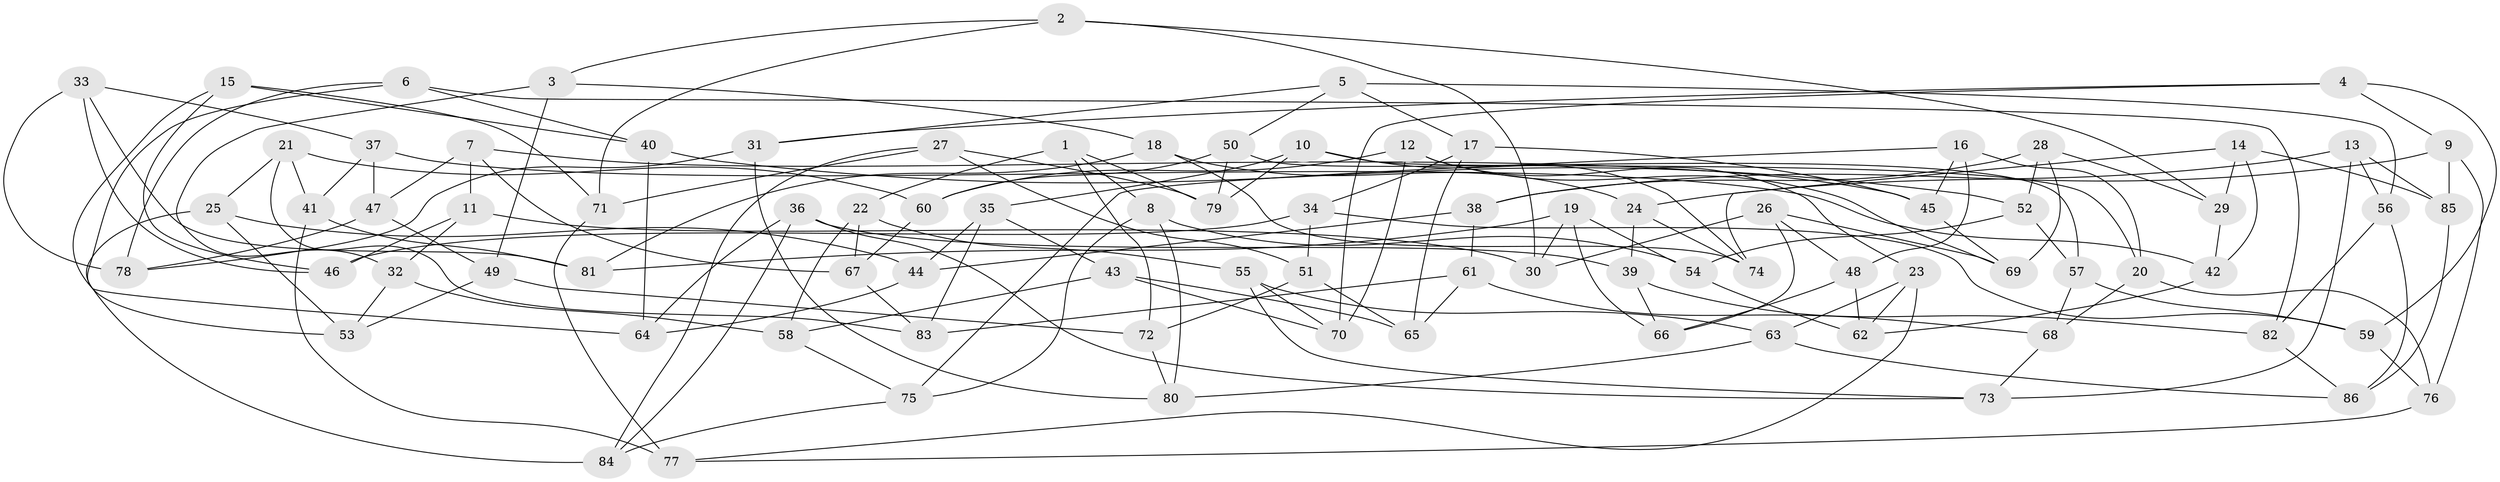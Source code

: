 // coarse degree distribution, {5: 0.16, 6: 0.56, 4: 0.28}
// Generated by graph-tools (version 1.1) at 2025/24/03/03/25 07:24:23]
// undirected, 86 vertices, 172 edges
graph export_dot {
graph [start="1"]
  node [color=gray90,style=filled];
  1;
  2;
  3;
  4;
  5;
  6;
  7;
  8;
  9;
  10;
  11;
  12;
  13;
  14;
  15;
  16;
  17;
  18;
  19;
  20;
  21;
  22;
  23;
  24;
  25;
  26;
  27;
  28;
  29;
  30;
  31;
  32;
  33;
  34;
  35;
  36;
  37;
  38;
  39;
  40;
  41;
  42;
  43;
  44;
  45;
  46;
  47;
  48;
  49;
  50;
  51;
  52;
  53;
  54;
  55;
  56;
  57;
  58;
  59;
  60;
  61;
  62;
  63;
  64;
  65;
  66;
  67;
  68;
  69;
  70;
  71;
  72;
  73;
  74;
  75;
  76;
  77;
  78;
  79;
  80;
  81;
  82;
  83;
  84;
  85;
  86;
  1 -- 79;
  1 -- 8;
  1 -- 72;
  1 -- 22;
  2 -- 29;
  2 -- 30;
  2 -- 71;
  2 -- 3;
  3 -- 49;
  3 -- 32;
  3 -- 18;
  4 -- 59;
  4 -- 70;
  4 -- 31;
  4 -- 9;
  5 -- 31;
  5 -- 17;
  5 -- 56;
  5 -- 50;
  6 -- 53;
  6 -- 40;
  6 -- 82;
  6 -- 78;
  7 -- 47;
  7 -- 67;
  7 -- 45;
  7 -- 11;
  8 -- 54;
  8 -- 75;
  8 -- 80;
  9 -- 76;
  9 -- 38;
  9 -- 85;
  10 -- 74;
  10 -- 79;
  10 -- 35;
  10 -- 20;
  11 -- 30;
  11 -- 46;
  11 -- 32;
  12 -- 70;
  12 -- 23;
  12 -- 69;
  12 -- 60;
  13 -- 85;
  13 -- 24;
  13 -- 56;
  13 -- 73;
  14 -- 74;
  14 -- 85;
  14 -- 42;
  14 -- 29;
  15 -- 64;
  15 -- 46;
  15 -- 40;
  15 -- 71;
  16 -- 45;
  16 -- 75;
  16 -- 48;
  16 -- 20;
  17 -- 65;
  17 -- 34;
  17 -- 45;
  18 -- 74;
  18 -- 81;
  18 -- 24;
  19 -- 81;
  19 -- 30;
  19 -- 66;
  19 -- 54;
  20 -- 76;
  20 -- 68;
  21 -- 41;
  21 -- 83;
  21 -- 60;
  21 -- 25;
  22 -- 67;
  22 -- 55;
  22 -- 58;
  23 -- 77;
  23 -- 62;
  23 -- 63;
  24 -- 74;
  24 -- 39;
  25 -- 84;
  25 -- 53;
  25 -- 44;
  26 -- 48;
  26 -- 69;
  26 -- 30;
  26 -- 66;
  27 -- 71;
  27 -- 79;
  27 -- 51;
  27 -- 84;
  28 -- 69;
  28 -- 29;
  28 -- 38;
  28 -- 52;
  29 -- 42;
  31 -- 78;
  31 -- 80;
  32 -- 53;
  32 -- 58;
  33 -- 81;
  33 -- 37;
  33 -- 78;
  33 -- 46;
  34 -- 51;
  34 -- 46;
  34 -- 59;
  35 -- 44;
  35 -- 43;
  35 -- 83;
  36 -- 64;
  36 -- 39;
  36 -- 84;
  36 -- 73;
  37 -- 47;
  37 -- 41;
  37 -- 42;
  38 -- 61;
  38 -- 44;
  39 -- 66;
  39 -- 82;
  40 -- 64;
  40 -- 52;
  41 -- 81;
  41 -- 77;
  42 -- 62;
  43 -- 65;
  43 -- 70;
  43 -- 58;
  44 -- 64;
  45 -- 69;
  47 -- 49;
  47 -- 78;
  48 -- 66;
  48 -- 62;
  49 -- 72;
  49 -- 53;
  50 -- 60;
  50 -- 57;
  50 -- 79;
  51 -- 72;
  51 -- 65;
  52 -- 54;
  52 -- 57;
  54 -- 62;
  55 -- 70;
  55 -- 73;
  55 -- 63;
  56 -- 86;
  56 -- 82;
  57 -- 59;
  57 -- 68;
  58 -- 75;
  59 -- 76;
  60 -- 67;
  61 -- 83;
  61 -- 68;
  61 -- 65;
  63 -- 80;
  63 -- 86;
  67 -- 83;
  68 -- 73;
  71 -- 77;
  72 -- 80;
  75 -- 84;
  76 -- 77;
  82 -- 86;
  85 -- 86;
}
